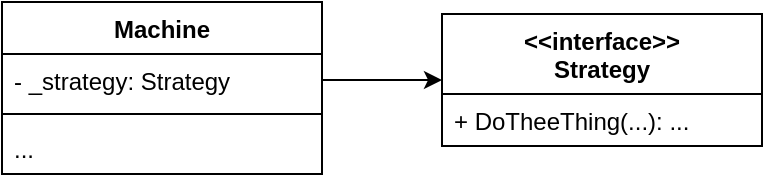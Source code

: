<mxfile version="13.3.1" type="device"><diagram id="uzEr4vZxxQvCWzAyQvK0" name="Page-1"><mxGraphModel dx="1422" dy="816" grid="1" gridSize="10" guides="1" tooltips="1" connect="1" arrows="1" fold="1" page="1" pageScale="1" pageWidth="850" pageHeight="1100" math="0" shadow="0"><root><mxCell id="0"/><mxCell id="1" parent="0"/><mxCell id="eUbxmSP1R9kQKCD76OOg-5" value="Machine" style="swimlane;fontStyle=1;align=center;verticalAlign=top;childLayout=stackLayout;horizontal=1;startSize=26;horizontalStack=0;resizeParent=1;resizeParentMax=0;resizeLast=0;collapsible=1;marginBottom=0;" vertex="1" parent="1"><mxGeometry x="60" y="70" width="160" height="86" as="geometry"/></mxCell><mxCell id="eUbxmSP1R9kQKCD76OOg-6" value="- _strategy: Strategy" style="text;strokeColor=none;fillColor=none;align=left;verticalAlign=top;spacingLeft=4;spacingRight=4;overflow=hidden;rotatable=0;points=[[0,0.5],[1,0.5]];portConstraint=eastwest;" vertex="1" parent="eUbxmSP1R9kQKCD76OOg-5"><mxGeometry y="26" width="160" height="26" as="geometry"/></mxCell><mxCell id="eUbxmSP1R9kQKCD76OOg-7" value="" style="line;strokeWidth=1;fillColor=none;align=left;verticalAlign=middle;spacingTop=-1;spacingLeft=3;spacingRight=3;rotatable=0;labelPosition=right;points=[];portConstraint=eastwest;" vertex="1" parent="eUbxmSP1R9kQKCD76OOg-5"><mxGeometry y="52" width="160" height="8" as="geometry"/></mxCell><mxCell id="eUbxmSP1R9kQKCD76OOg-8" value="..." style="text;strokeColor=none;fillColor=none;align=left;verticalAlign=top;spacingLeft=4;spacingRight=4;overflow=hidden;rotatable=0;points=[[0,0.5],[1,0.5]];portConstraint=eastwest;" vertex="1" parent="eUbxmSP1R9kQKCD76OOg-5"><mxGeometry y="60" width="160" height="26" as="geometry"/></mxCell><mxCell id="eUbxmSP1R9kQKCD76OOg-9" style="edgeStyle=orthogonalEdgeStyle;rounded=0;orthogonalLoop=1;jettySize=auto;html=1;exitX=1;exitY=0.5;exitDx=0;exitDy=0;entryX=0;entryY=0.5;entryDx=0;entryDy=0;" edge="1" parent="1" source="eUbxmSP1R9kQKCD76OOg-6" target="eUbxmSP1R9kQKCD76OOg-1"><mxGeometry relative="1" as="geometry"/></mxCell><mxCell id="eUbxmSP1R9kQKCD76OOg-1" value="&lt;&lt;interface&gt;&gt;&#10;Strategy" style="swimlane;fontStyle=1;align=center;verticalAlign=top;childLayout=stackLayout;horizontal=1;startSize=40;horizontalStack=0;resizeParent=1;resizeParentMax=0;resizeLast=0;collapsible=1;marginBottom=0;" vertex="1" parent="1"><mxGeometry x="280" y="76" width="160" height="66" as="geometry"/></mxCell><mxCell id="eUbxmSP1R9kQKCD76OOg-4" value="+ DoTheeThing(...): ..." style="text;strokeColor=none;fillColor=none;align=left;verticalAlign=top;spacingLeft=4;spacingRight=4;overflow=hidden;rotatable=0;points=[[0,0.5],[1,0.5]];portConstraint=eastwest;" vertex="1" parent="eUbxmSP1R9kQKCD76OOg-1"><mxGeometry y="40" width="160" height="26" as="geometry"/></mxCell></root></mxGraphModel></diagram></mxfile>